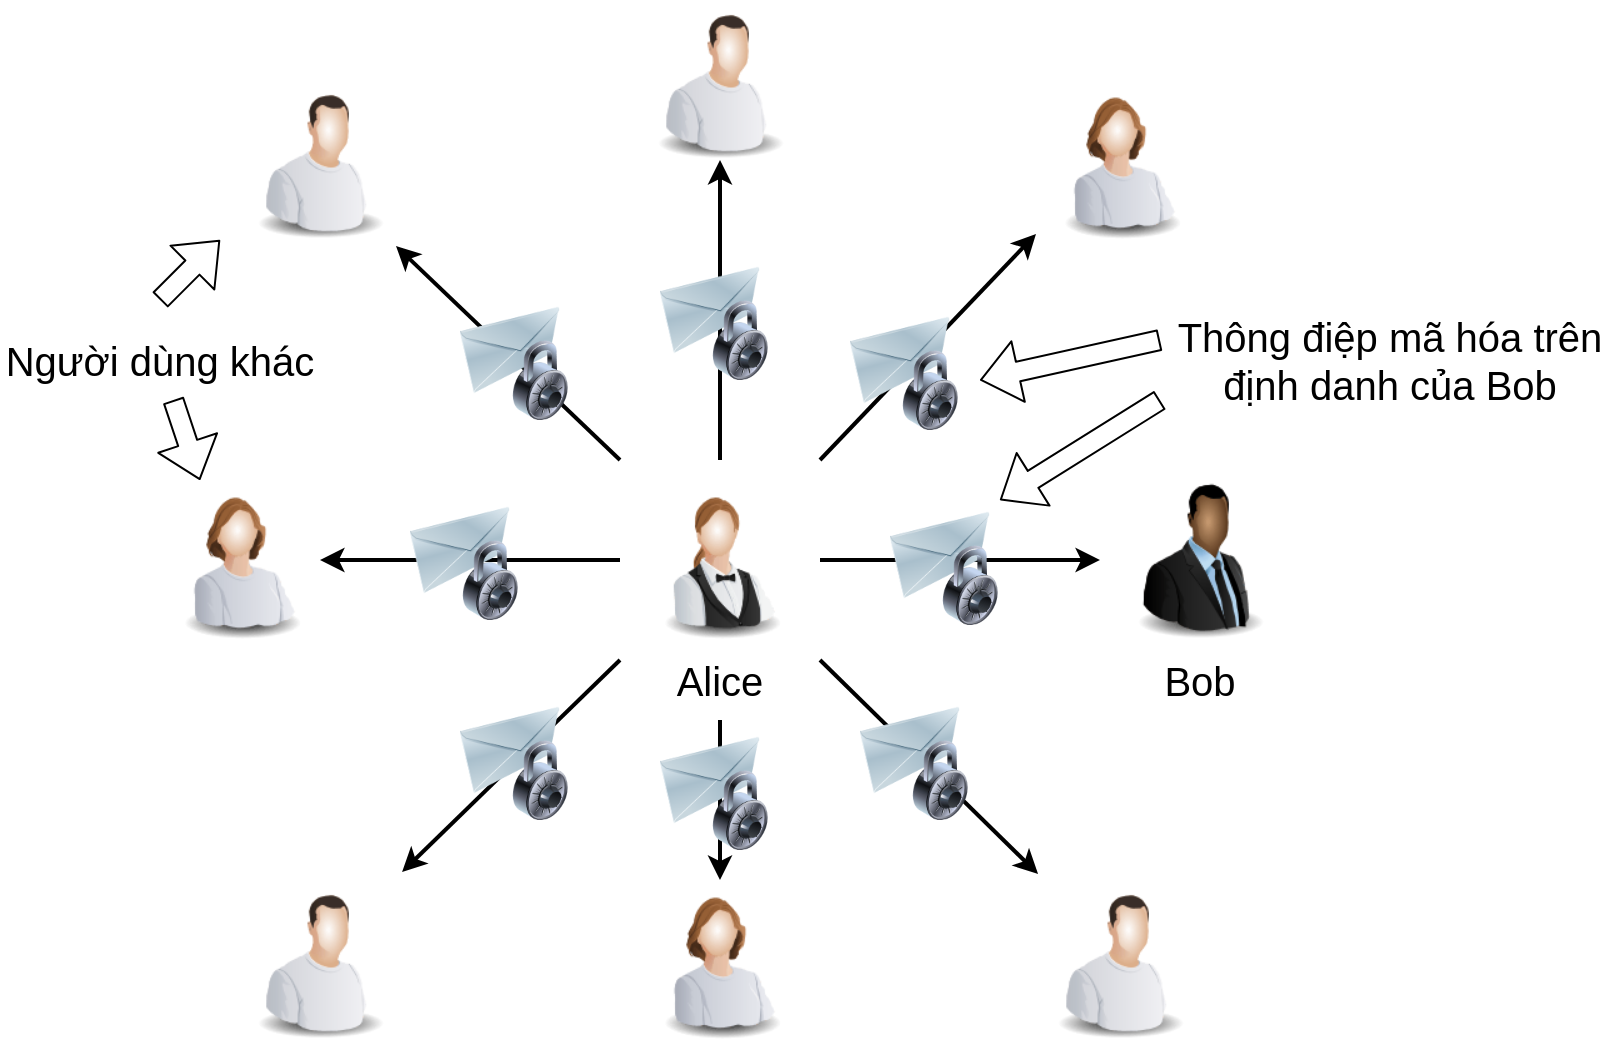 <mxfile version="10.9.0" type="device"><diagram id="nnTjPKMId3CeyHXUulbs" name="Page-1"><mxGraphModel dx="1398" dy="781" grid="1" gridSize="10" guides="1" tooltips="1" connect="1" arrows="1" fold="1" page="1" pageScale="1" pageWidth="850" pageHeight="1100" math="0" shadow="0"><root><mxCell id="0"/><mxCell id="1" parent="0"/><mxCell id="6uyG9sbkOzCil190Tm4s-3" value="" style="endArrow=classic;html=1;strokeWidth=2;fontSize=16;entryX=0.5;entryY=1;entryDx=0;entryDy=0;" parent="1" edge="1" target="CfIp7P-eapRiVWaSiWES-28"><mxGeometry width="50" height="50" relative="1" as="geometry"><mxPoint x="440" y="270" as="sourcePoint"/><mxPoint x="440" y="160" as="targetPoint"/></mxGeometry></mxCell><mxCell id="6uyG9sbkOzCil190Tm4s-5" value="Alice" style="text;html=1;strokeColor=none;fillColor=none;align=center;verticalAlign=middle;whiteSpace=wrap;rounded=0;fontSize=20;" parent="1" vertex="1"><mxGeometry x="420" y="370" width="40" height="20" as="geometry"/></mxCell><mxCell id="CfIp7P-eapRiVWaSiWES-8" value="Thông điệp mã hóa trên định danh của Bob" style="text;html=1;strokeColor=none;fillColor=none;align=center;verticalAlign=middle;whiteSpace=wrap;rounded=0;fontSize=20;" vertex="1" parent="1"><mxGeometry x="660" y="200" width="230" height="40" as="geometry"/></mxCell><mxCell id="CfIp7P-eapRiVWaSiWES-11" value="" style="shape=flexArrow;endArrow=classic;html=1;strokeWidth=1;fontSize=16;" edge="1" parent="1"><mxGeometry width="50" height="50" relative="1" as="geometry"><mxPoint x="660" y="240" as="sourcePoint"/><mxPoint x="580" y="290" as="targetPoint"/></mxGeometry></mxCell><mxCell id="CfIp7P-eapRiVWaSiWES-16" value="Bob" style="text;html=1;strokeColor=none;fillColor=none;align=center;verticalAlign=middle;whiteSpace=wrap;rounded=0;fontSize=20;" vertex="1" parent="1"><mxGeometry x="640" y="360" width="80" height="40" as="geometry"/></mxCell><mxCell id="CfIp7P-eapRiVWaSiWES-18" value="" style="endArrow=classic;html=1;strokeWidth=2;fontSize=16;entryX=-0.025;entryY=0.963;entryDx=0;entryDy=0;entryPerimeter=0;" edge="1" parent="1"><mxGeometry width="50" height="50" relative="1" as="geometry"><mxPoint x="490" y="270" as="sourcePoint"/><mxPoint x="598" y="157" as="targetPoint"/></mxGeometry></mxCell><mxCell id="CfIp7P-eapRiVWaSiWES-19" value="" style="endArrow=classic;html=1;strokeWidth=2;fontSize=16;" edge="1" parent="1"><mxGeometry width="50" height="50" relative="1" as="geometry"><mxPoint x="490" y="320" as="sourcePoint"/><mxPoint x="630" y="320" as="targetPoint"/></mxGeometry></mxCell><mxCell id="CfIp7P-eapRiVWaSiWES-20" value="" style="endArrow=classic;html=1;strokeWidth=2;fontSize=16;entryX=-0.012;entryY=-0.037;entryDx=0;entryDy=0;entryPerimeter=0;" edge="1" parent="1" target="CfIp7P-eapRiVWaSiWES-25"><mxGeometry width="50" height="50" relative="1" as="geometry"><mxPoint x="490" y="370" as="sourcePoint"/><mxPoint x="560" y="440" as="targetPoint"/></mxGeometry></mxCell><mxCell id="CfIp7P-eapRiVWaSiWES-21" value="" style="endArrow=classic;html=1;strokeWidth=2;fontSize=16;entryX=0.975;entryY=1.038;entryDx=0;entryDy=0;entryPerimeter=0;" edge="1" parent="1"><mxGeometry width="50" height="50" relative="1" as="geometry"><mxPoint x="390" y="270" as="sourcePoint"/><mxPoint x="278" y="163" as="targetPoint"/></mxGeometry></mxCell><mxCell id="CfIp7P-eapRiVWaSiWES-22" value="" style="endArrow=classic;html=1;strokeWidth=2;fontSize=16;entryX=1;entryY=0.5;entryDx=0;entryDy=0;" edge="1" parent="1"><mxGeometry width="50" height="50" relative="1" as="geometry"><mxPoint x="390" y="320" as="sourcePoint"/><mxPoint x="240" y="320" as="targetPoint"/></mxGeometry></mxCell><mxCell id="CfIp7P-eapRiVWaSiWES-23" value="" style="endArrow=classic;html=1;strokeWidth=2;fontSize=16;entryX=1.013;entryY=-0.05;entryDx=0;entryDy=0;entryPerimeter=0;" edge="1" parent="1" target="CfIp7P-eapRiVWaSiWES-27"><mxGeometry width="50" height="50" relative="1" as="geometry"><mxPoint x="390" y="370" as="sourcePoint"/><mxPoint x="320" y="440" as="targetPoint"/></mxGeometry></mxCell><mxCell id="CfIp7P-eapRiVWaSiWES-24" value="" style="endArrow=classic;html=1;strokeWidth=2;fontSize=16;entryX=0.5;entryY=0;entryDx=0;entryDy=0;" edge="1" parent="1"><mxGeometry width="50" height="50" relative="1" as="geometry"><mxPoint x="440" y="400" as="sourcePoint"/><mxPoint x="440" y="480" as="targetPoint"/></mxGeometry></mxCell><mxCell id="CfIp7P-eapRiVWaSiWES-25" value="" style="image;html=1;labelBackgroundColor=#ffffff;image=img/lib/clip_art/people/Worker_Man_128x128.png" vertex="1" parent="1"><mxGeometry x="600" y="480" width="80" height="80" as="geometry"/></mxCell><mxCell id="CfIp7P-eapRiVWaSiWES-27" value="" style="image;html=1;labelBackgroundColor=#ffffff;image=img/lib/clip_art/people/Worker_Man_128x128.png" vertex="1" parent="1"><mxGeometry x="200" y="480" width="80" height="80" as="geometry"/></mxCell><mxCell id="CfIp7P-eapRiVWaSiWES-28" value="" style="image;html=1;labelBackgroundColor=#ffffff;image=img/lib/clip_art/people/Worker_Man_128x128.png" vertex="1" parent="1"><mxGeometry x="400" y="40" width="80" height="80" as="geometry"/></mxCell><mxCell id="CfIp7P-eapRiVWaSiWES-35" value="" style="image;html=1;labelBackgroundColor=#ffffff;image=img/lib/clip_art/people/Worker_Woman_128x128.png" vertex="1" parent="1"><mxGeometry x="600" y="80" width="80" height="80" as="geometry"/></mxCell><mxCell id="CfIp7P-eapRiVWaSiWES-36" value="" style="image;html=1;labelBackgroundColor=#ffffff;image=img/lib/clip_art/people/Worker_Woman_128x128.png" vertex="1" parent="1"><mxGeometry x="400" y="480" width="80" height="80" as="geometry"/></mxCell><mxCell id="CfIp7P-eapRiVWaSiWES-38" value="" style="image;html=1;labelBackgroundColor=#ffffff;image=img/lib/clip_art/people/Worker_Man_128x128.png" vertex="1" parent="1"><mxGeometry x="200" y="80" width="80" height="80" as="geometry"/></mxCell><mxCell id="CfIp7P-eapRiVWaSiWES-39" value="" style="image;html=1;labelBackgroundColor=#ffffff;image=img/lib/clip_art/people/Worker_Woman_128x128.png" vertex="1" parent="1"><mxGeometry x="160" y="280" width="80" height="80" as="geometry"/></mxCell><mxCell id="CfIp7P-eapRiVWaSiWES-40" value="" style="image;html=1;labelBackgroundColor=#ffffff;image=img/lib/clip_art/people/Suit_Man_Black_128x128.png" vertex="1" parent="1"><mxGeometry x="640" y="280" width="80" height="80" as="geometry"/></mxCell><mxCell id="CfIp7P-eapRiVWaSiWES-41" value="" style="image;html=1;labelBackgroundColor=#ffffff;image=img/lib/clip_art/people/Waiter_Woman_128x128.png" vertex="1" parent="1"><mxGeometry x="400" y="280" width="80" height="80" as="geometry"/></mxCell><mxCell id="CfIp7P-eapRiVWaSiWES-42" value="" style="image;html=1;labelBackgroundColor=#ffffff;image=img/lib/clip_art/networking/Email_128x128.png;strokeColor=#000000;fontSize=16;" vertex="1" parent="1"><mxGeometry x="310" y="390" width="50" height="50" as="geometry"/></mxCell><mxCell id="CfIp7P-eapRiVWaSiWES-43" value="" style="image;html=1;labelBackgroundColor=#ffffff;image=img/lib/clip_art/general/Lock_128x128.png;fontSize=16;" vertex="1" parent="1"><mxGeometry x="330" y="410" width="40" height="40" as="geometry"/></mxCell><mxCell id="CfIp7P-eapRiVWaSiWES-45" value="" style="image;html=1;labelBackgroundColor=#ffffff;image=img/lib/clip_art/networking/Email_128x128.png;strokeColor=#000000;fontSize=16;" vertex="1" parent="1"><mxGeometry x="310" y="190" width="50" height="50" as="geometry"/></mxCell><mxCell id="CfIp7P-eapRiVWaSiWES-46" value="" style="image;html=1;labelBackgroundColor=#ffffff;image=img/lib/clip_art/general/Lock_128x128.png;fontSize=16;" vertex="1" parent="1"><mxGeometry x="330" y="210" width="40" height="40" as="geometry"/></mxCell><mxCell id="CfIp7P-eapRiVWaSiWES-48" value="" style="image;html=1;labelBackgroundColor=#ffffff;image=img/lib/clip_art/networking/Email_128x128.png;strokeColor=#000000;fontSize=16;" vertex="1" parent="1"><mxGeometry x="410" y="170" width="50" height="50" as="geometry"/></mxCell><mxCell id="CfIp7P-eapRiVWaSiWES-49" value="" style="image;html=1;labelBackgroundColor=#ffffff;image=img/lib/clip_art/general/Lock_128x128.png;fontSize=16;" vertex="1" parent="1"><mxGeometry x="430" y="190" width="40" height="40" as="geometry"/></mxCell><mxCell id="CfIp7P-eapRiVWaSiWES-50" value="" style="image;html=1;labelBackgroundColor=#ffffff;image=img/lib/clip_art/networking/Email_128x128.png;strokeColor=#000000;fontSize=16;" vertex="1" parent="1"><mxGeometry x="505" y="195" width="50" height="50" as="geometry"/></mxCell><mxCell id="CfIp7P-eapRiVWaSiWES-51" value="" style="image;html=1;labelBackgroundColor=#ffffff;image=img/lib/clip_art/general/Lock_128x128.png;fontSize=16;" vertex="1" parent="1"><mxGeometry x="525" y="215" width="40" height="40" as="geometry"/></mxCell><mxCell id="CfIp7P-eapRiVWaSiWES-52" value="" style="image;html=1;labelBackgroundColor=#ffffff;image=img/lib/clip_art/networking/Email_128x128.png;strokeColor=#000000;fontSize=16;" vertex="1" parent="1"><mxGeometry x="410" y="405" width="50" height="50" as="geometry"/></mxCell><mxCell id="CfIp7P-eapRiVWaSiWES-53" value="" style="image;html=1;labelBackgroundColor=#ffffff;image=img/lib/clip_art/general/Lock_128x128.png;fontSize=16;" vertex="1" parent="1"><mxGeometry x="430" y="425" width="40" height="40" as="geometry"/></mxCell><mxCell id="CfIp7P-eapRiVWaSiWES-54" value="" style="image;html=1;labelBackgroundColor=#ffffff;image=img/lib/clip_art/networking/Email_128x128.png;strokeColor=#000000;fontSize=16;" vertex="1" parent="1"><mxGeometry x="510" y="390" width="50" height="50" as="geometry"/></mxCell><mxCell id="CfIp7P-eapRiVWaSiWES-55" value="" style="image;html=1;labelBackgroundColor=#ffffff;image=img/lib/clip_art/general/Lock_128x128.png;fontSize=16;" vertex="1" parent="1"><mxGeometry x="530" y="410" width="40" height="40" as="geometry"/></mxCell><mxCell id="CfIp7P-eapRiVWaSiWES-56" value="" style="image;html=1;labelBackgroundColor=#ffffff;image=img/lib/clip_art/networking/Email_128x128.png;strokeColor=#000000;fontSize=16;" vertex="1" parent="1"><mxGeometry x="285" y="290" width="50" height="50" as="geometry"/></mxCell><mxCell id="CfIp7P-eapRiVWaSiWES-57" value="" style="image;html=1;labelBackgroundColor=#ffffff;image=img/lib/clip_art/general/Lock_128x128.png;fontSize=16;" vertex="1" parent="1"><mxGeometry x="305" y="310" width="40" height="40" as="geometry"/></mxCell><mxCell id="CfIp7P-eapRiVWaSiWES-58" value="" style="image;html=1;labelBackgroundColor=#ffffff;image=img/lib/clip_art/networking/Email_128x128.png;strokeColor=#000000;fontSize=16;" vertex="1" parent="1"><mxGeometry x="525" y="292.5" width="50" height="50" as="geometry"/></mxCell><mxCell id="CfIp7P-eapRiVWaSiWES-59" value="" style="image;html=1;labelBackgroundColor=#ffffff;image=img/lib/clip_art/general/Lock_128x128.png;fontSize=16;" vertex="1" parent="1"><mxGeometry x="545" y="312.5" width="40" height="40" as="geometry"/></mxCell><mxCell id="CfIp7P-eapRiVWaSiWES-60" value="" style="shape=flexArrow;endArrow=classic;html=1;strokeWidth=1;fontSize=16;" edge="1" parent="1"><mxGeometry width="50" height="50" relative="1" as="geometry"><mxPoint x="660" y="210" as="sourcePoint"/><mxPoint x="570" y="230" as="targetPoint"/></mxGeometry></mxCell><mxCell id="CfIp7P-eapRiVWaSiWES-61" value="Người dùng khác" style="text;html=1;strokeColor=none;fillColor=none;align=center;verticalAlign=middle;whiteSpace=wrap;rounded=0;fontSize=20;" vertex="1" parent="1"><mxGeometry x="80" y="200" width="160" height="40" as="geometry"/></mxCell><mxCell id="CfIp7P-eapRiVWaSiWES-62" value="" style="shape=flexArrow;endArrow=classic;html=1;strokeWidth=1;fontSize=16;" edge="1" parent="1"><mxGeometry width="50" height="50" relative="1" as="geometry"><mxPoint x="160" y="190" as="sourcePoint"/><mxPoint x="190" y="160" as="targetPoint"/></mxGeometry></mxCell><mxCell id="CfIp7P-eapRiVWaSiWES-63" value="" style="shape=flexArrow;endArrow=classic;html=1;strokeWidth=1;fontSize=16;entryX=0.25;entryY=0;entryDx=0;entryDy=0;" edge="1" parent="1" source="CfIp7P-eapRiVWaSiWES-61" target="CfIp7P-eapRiVWaSiWES-39"><mxGeometry width="50" height="50" relative="1" as="geometry"><mxPoint x="150" y="250" as="sourcePoint"/><mxPoint x="170" y="270" as="targetPoint"/></mxGeometry></mxCell></root></mxGraphModel></diagram></mxfile>